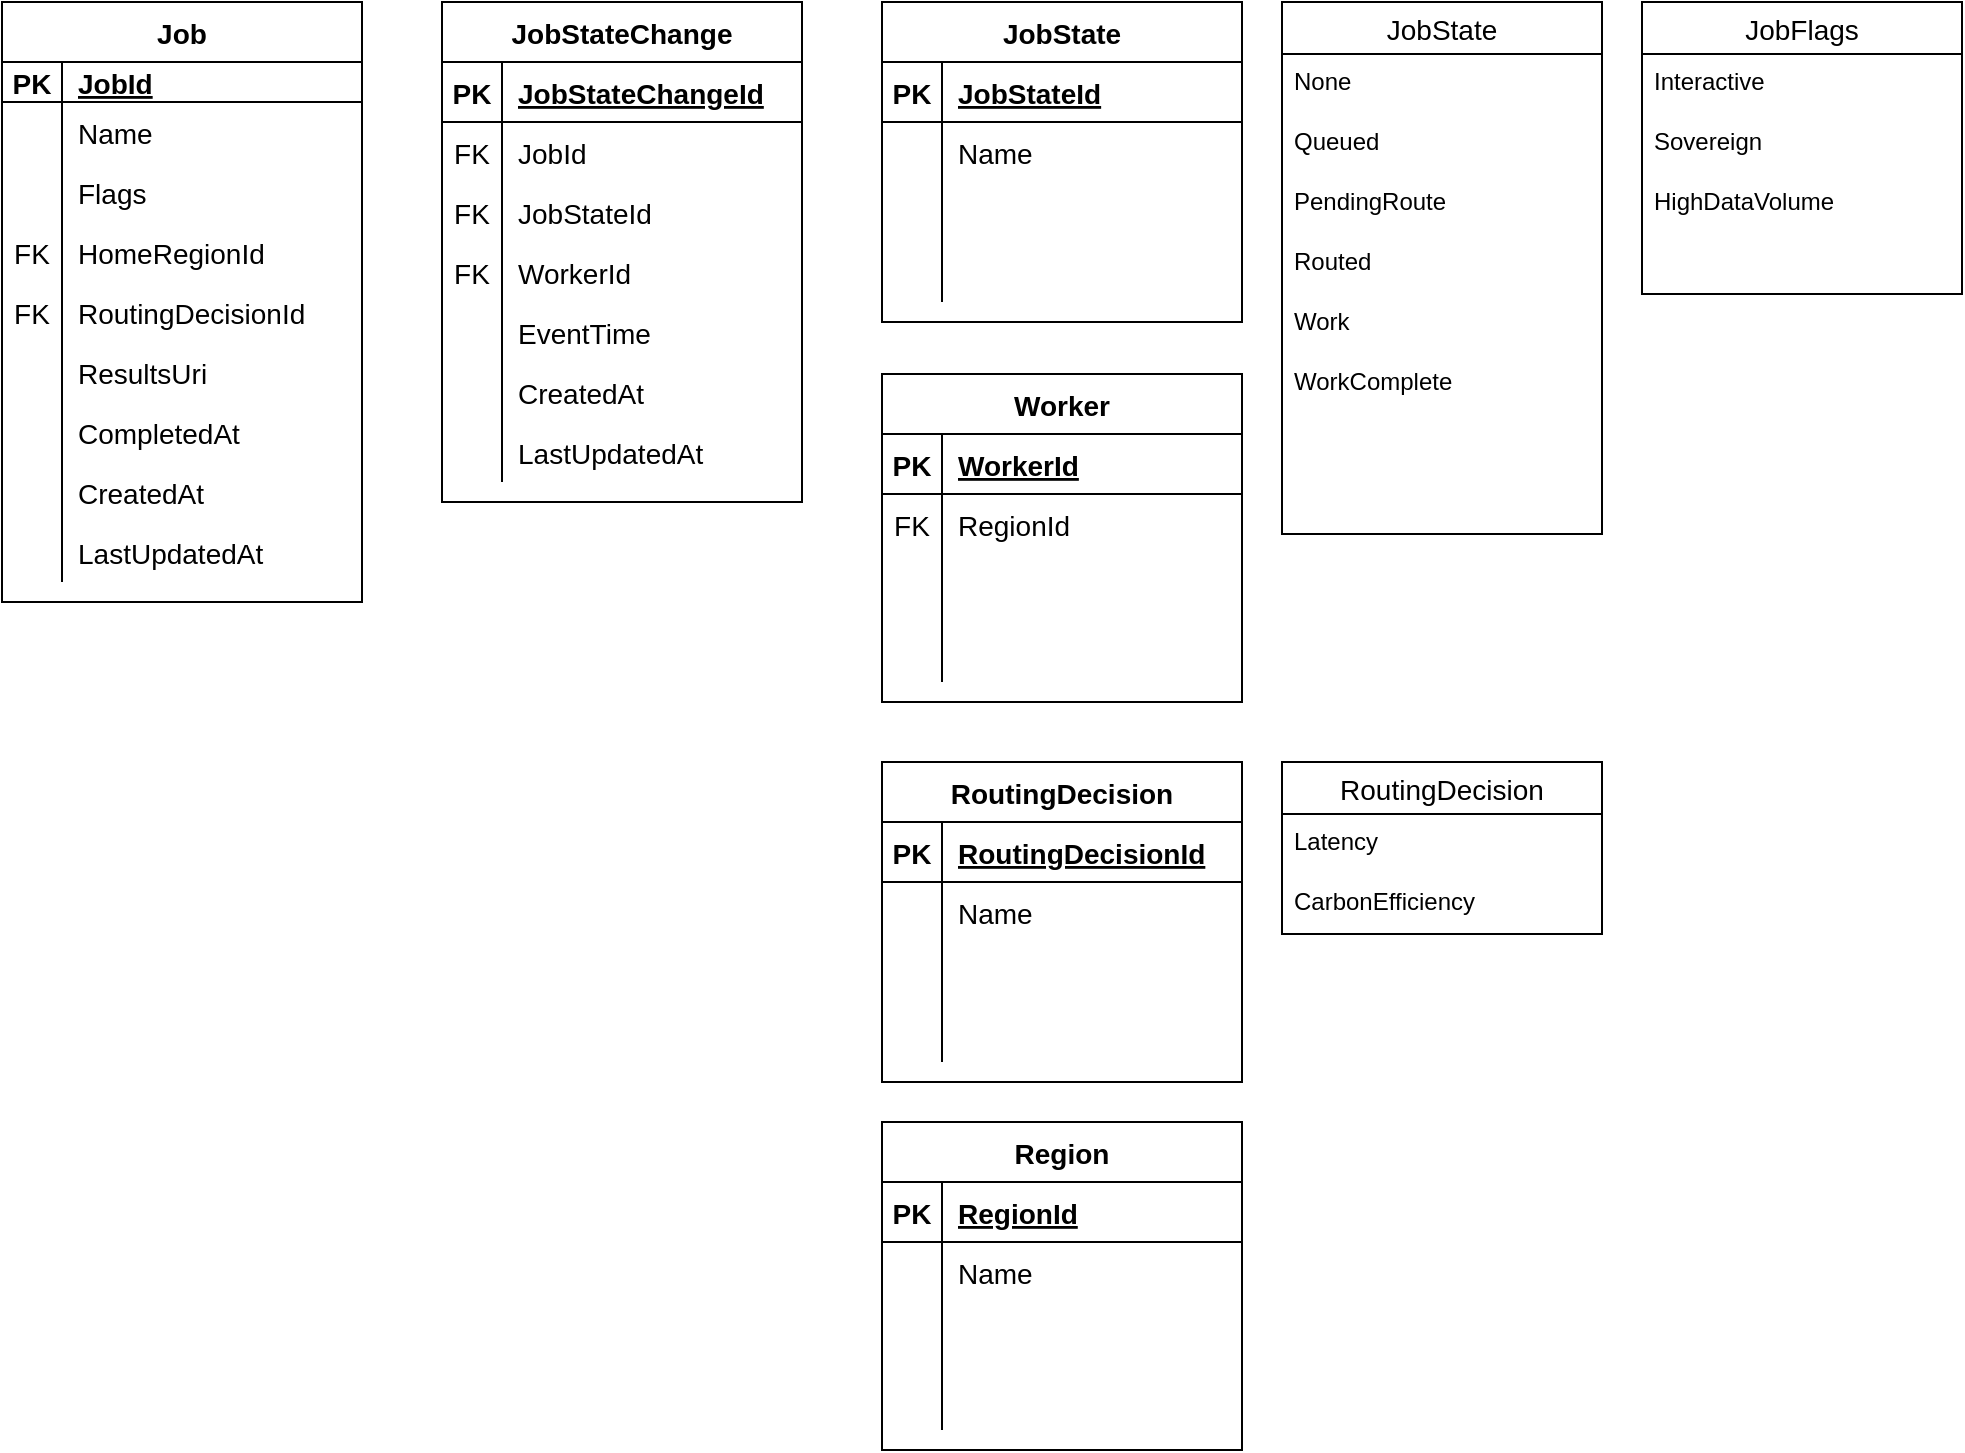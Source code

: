 <mxfile version="20.4.1" type="device" pages="2"><diagram id="Z3waaQH-OlM-7feawMfn" name="Database Schema"><mxGraphModel dx="1251" dy="735" grid="1" gridSize="10" guides="1" tooltips="1" connect="1" arrows="1" fold="1" page="1" pageScale="1" pageWidth="827" pageHeight="1169" math="0" shadow="0"><root><mxCell id="0"/><mxCell id="1" parent="0"/><mxCell id="Vv0tQvFMH1Bei9SGpTQW-1" value="Job" style="shape=table;startSize=30;container=1;collapsible=1;childLayout=tableLayout;fixedRows=1;rowLines=0;fontStyle=1;align=center;resizeLast=1;fontSize=14;" vertex="1" parent="1"><mxGeometry x="40" y="40" width="180" height="300" as="geometry"><mxRectangle x="160" y="250" width="70" height="30" as="alternateBounds"/></mxGeometry></mxCell><mxCell id="Vv0tQvFMH1Bei9SGpTQW-2" value="" style="shape=tableRow;horizontal=0;startSize=0;swimlaneHead=0;swimlaneBody=0;fillColor=none;collapsible=0;dropTarget=0;points=[[0,0.5],[1,0.5]];portConstraint=eastwest;top=0;left=0;right=0;bottom=1;fontSize=14;" vertex="1" parent="Vv0tQvFMH1Bei9SGpTQW-1"><mxGeometry y="30" width="180" height="20" as="geometry"/></mxCell><mxCell id="Vv0tQvFMH1Bei9SGpTQW-3" value="PK" style="shape=partialRectangle;connectable=0;fillColor=none;top=0;left=0;bottom=0;right=0;fontStyle=1;overflow=hidden;fontSize=14;" vertex="1" parent="Vv0tQvFMH1Bei9SGpTQW-2"><mxGeometry width="30" height="20" as="geometry"><mxRectangle width="30" height="20" as="alternateBounds"/></mxGeometry></mxCell><mxCell id="Vv0tQvFMH1Bei9SGpTQW-4" value="JobId" style="shape=partialRectangle;connectable=0;fillColor=none;top=0;left=0;bottom=0;right=0;align=left;spacingLeft=6;fontStyle=5;overflow=hidden;fontSize=14;" vertex="1" parent="Vv0tQvFMH1Bei9SGpTQW-2"><mxGeometry x="30" width="150" height="20" as="geometry"><mxRectangle width="150" height="20" as="alternateBounds"/></mxGeometry></mxCell><mxCell id="Vv0tQvFMH1Bei9SGpTQW-5" value="" style="shape=tableRow;horizontal=0;startSize=0;swimlaneHead=0;swimlaneBody=0;fillColor=none;collapsible=0;dropTarget=0;points=[[0,0.5],[1,0.5]];portConstraint=eastwest;top=0;left=0;right=0;bottom=0;fontSize=14;" vertex="1" parent="Vv0tQvFMH1Bei9SGpTQW-1"><mxGeometry y="50" width="180" height="30" as="geometry"/></mxCell><mxCell id="Vv0tQvFMH1Bei9SGpTQW-6" value="" style="shape=partialRectangle;connectable=0;fillColor=none;top=0;left=0;bottom=0;right=0;editable=1;overflow=hidden;fontSize=14;" vertex="1" parent="Vv0tQvFMH1Bei9SGpTQW-5"><mxGeometry width="30" height="30" as="geometry"><mxRectangle width="30" height="30" as="alternateBounds"/></mxGeometry></mxCell><mxCell id="Vv0tQvFMH1Bei9SGpTQW-7" value="Name" style="shape=partialRectangle;connectable=0;fillColor=none;top=0;left=0;bottom=0;right=0;align=left;spacingLeft=6;overflow=hidden;fontSize=14;" vertex="1" parent="Vv0tQvFMH1Bei9SGpTQW-5"><mxGeometry x="30" width="150" height="30" as="geometry"><mxRectangle width="150" height="30" as="alternateBounds"/></mxGeometry></mxCell><mxCell id="IzK67XYetkHUssmmP3uo-32" style="shape=tableRow;horizontal=0;startSize=0;swimlaneHead=0;swimlaneBody=0;fillColor=none;collapsible=0;dropTarget=0;points=[[0,0.5],[1,0.5]];portConstraint=eastwest;top=0;left=0;right=0;bottom=0;fontSize=14;" vertex="1" parent="Vv0tQvFMH1Bei9SGpTQW-1"><mxGeometry y="80" width="180" height="30" as="geometry"/></mxCell><mxCell id="IzK67XYetkHUssmmP3uo-33" style="shape=partialRectangle;connectable=0;fillColor=none;top=0;left=0;bottom=0;right=0;editable=1;overflow=hidden;fontSize=14;" vertex="1" parent="IzK67XYetkHUssmmP3uo-32"><mxGeometry width="30" height="30" as="geometry"><mxRectangle width="30" height="30" as="alternateBounds"/></mxGeometry></mxCell><mxCell id="IzK67XYetkHUssmmP3uo-34" value="Flags" style="shape=partialRectangle;connectable=0;fillColor=none;top=0;left=0;bottom=0;right=0;align=left;spacingLeft=6;overflow=hidden;fontSize=14;" vertex="1" parent="IzK67XYetkHUssmmP3uo-32"><mxGeometry x="30" width="150" height="30" as="geometry"><mxRectangle width="150" height="30" as="alternateBounds"/></mxGeometry></mxCell><mxCell id="U5F17CzCRHJHhJfYHaYw-22" style="shape=tableRow;horizontal=0;startSize=0;swimlaneHead=0;swimlaneBody=0;fillColor=none;collapsible=0;dropTarget=0;points=[[0,0.5],[1,0.5]];portConstraint=eastwest;top=0;left=0;right=0;bottom=0;fontSize=14;" vertex="1" parent="Vv0tQvFMH1Bei9SGpTQW-1"><mxGeometry y="110" width="180" height="30" as="geometry"/></mxCell><mxCell id="U5F17CzCRHJHhJfYHaYw-23" value="FK" style="shape=partialRectangle;connectable=0;fillColor=none;top=0;left=0;bottom=0;right=0;editable=1;overflow=hidden;fontSize=14;" vertex="1" parent="U5F17CzCRHJHhJfYHaYw-22"><mxGeometry width="30" height="30" as="geometry"><mxRectangle width="30" height="30" as="alternateBounds"/></mxGeometry></mxCell><mxCell id="U5F17CzCRHJHhJfYHaYw-24" value="HomeRegionId" style="shape=partialRectangle;connectable=0;fillColor=none;top=0;left=0;bottom=0;right=0;align=left;spacingLeft=6;overflow=hidden;fontSize=14;" vertex="1" parent="U5F17CzCRHJHhJfYHaYw-22"><mxGeometry x="30" width="150" height="30" as="geometry"><mxRectangle width="150" height="30" as="alternateBounds"/></mxGeometry></mxCell><mxCell id="IzK67XYetkHUssmmP3uo-23" style="shape=tableRow;horizontal=0;startSize=0;swimlaneHead=0;swimlaneBody=0;fillColor=none;collapsible=0;dropTarget=0;points=[[0,0.5],[1,0.5]];portConstraint=eastwest;top=0;left=0;right=0;bottom=0;fontSize=14;" vertex="1" parent="Vv0tQvFMH1Bei9SGpTQW-1"><mxGeometry y="140" width="180" height="30" as="geometry"/></mxCell><mxCell id="IzK67XYetkHUssmmP3uo-24" value="FK" style="shape=partialRectangle;connectable=0;fillColor=none;top=0;left=0;bottom=0;right=0;editable=1;overflow=hidden;fontSize=14;" vertex="1" parent="IzK67XYetkHUssmmP3uo-23"><mxGeometry width="30" height="30" as="geometry"><mxRectangle width="30" height="30" as="alternateBounds"/></mxGeometry></mxCell><mxCell id="IzK67XYetkHUssmmP3uo-25" value="RoutingDecisionId" style="shape=partialRectangle;connectable=0;fillColor=none;top=0;left=0;bottom=0;right=0;align=left;spacingLeft=6;overflow=hidden;fontSize=14;" vertex="1" parent="IzK67XYetkHUssmmP3uo-23"><mxGeometry x="30" width="150" height="30" as="geometry"><mxRectangle width="150" height="30" as="alternateBounds"/></mxGeometry></mxCell><mxCell id="Vv0tQvFMH1Bei9SGpTQW-8" value="" style="shape=tableRow;horizontal=0;startSize=0;swimlaneHead=0;swimlaneBody=0;fillColor=none;collapsible=0;dropTarget=0;points=[[0,0.5],[1,0.5]];portConstraint=eastwest;top=0;left=0;right=0;bottom=0;fontSize=14;" vertex="1" parent="Vv0tQvFMH1Bei9SGpTQW-1"><mxGeometry y="170" width="180" height="30" as="geometry"/></mxCell><mxCell id="Vv0tQvFMH1Bei9SGpTQW-9" value="" style="shape=partialRectangle;connectable=0;fillColor=none;top=0;left=0;bottom=0;right=0;editable=1;overflow=hidden;fontSize=14;" vertex="1" parent="Vv0tQvFMH1Bei9SGpTQW-8"><mxGeometry width="30" height="30" as="geometry"><mxRectangle width="30" height="30" as="alternateBounds"/></mxGeometry></mxCell><mxCell id="Vv0tQvFMH1Bei9SGpTQW-10" value="ResultsUri" style="shape=partialRectangle;connectable=0;fillColor=none;top=0;left=0;bottom=0;right=0;align=left;spacingLeft=6;overflow=hidden;fontSize=14;" vertex="1" parent="Vv0tQvFMH1Bei9SGpTQW-8"><mxGeometry x="30" width="150" height="30" as="geometry"><mxRectangle width="150" height="30" as="alternateBounds"/></mxGeometry></mxCell><mxCell id="Vv0tQvFMH1Bei9SGpTQW-11" value="" style="shape=tableRow;horizontal=0;startSize=0;swimlaneHead=0;swimlaneBody=0;fillColor=none;collapsible=0;dropTarget=0;points=[[0,0.5],[1,0.5]];portConstraint=eastwest;top=0;left=0;right=0;bottom=0;fontSize=14;" vertex="1" parent="Vv0tQvFMH1Bei9SGpTQW-1"><mxGeometry y="200" width="180" height="30" as="geometry"/></mxCell><mxCell id="Vv0tQvFMH1Bei9SGpTQW-12" value="" style="shape=partialRectangle;connectable=0;fillColor=none;top=0;left=0;bottom=0;right=0;editable=1;overflow=hidden;fontSize=14;" vertex="1" parent="Vv0tQvFMH1Bei9SGpTQW-11"><mxGeometry width="30" height="30" as="geometry"><mxRectangle width="30" height="30" as="alternateBounds"/></mxGeometry></mxCell><mxCell id="Vv0tQvFMH1Bei9SGpTQW-13" value="CompletedAt" style="shape=partialRectangle;connectable=0;fillColor=none;top=0;left=0;bottom=0;right=0;align=left;spacingLeft=6;overflow=hidden;fontSize=14;" vertex="1" parent="Vv0tQvFMH1Bei9SGpTQW-11"><mxGeometry x="30" width="150" height="30" as="geometry"><mxRectangle width="150" height="30" as="alternateBounds"/></mxGeometry></mxCell><mxCell id="IzK67XYetkHUssmmP3uo-17" style="shape=tableRow;horizontal=0;startSize=0;swimlaneHead=0;swimlaneBody=0;fillColor=none;collapsible=0;dropTarget=0;points=[[0,0.5],[1,0.5]];portConstraint=eastwest;top=0;left=0;right=0;bottom=0;fontSize=14;" vertex="1" parent="Vv0tQvFMH1Bei9SGpTQW-1"><mxGeometry y="230" width="180" height="30" as="geometry"/></mxCell><mxCell id="IzK67XYetkHUssmmP3uo-18" style="shape=partialRectangle;connectable=0;fillColor=none;top=0;left=0;bottom=0;right=0;editable=1;overflow=hidden;fontSize=14;" vertex="1" parent="IzK67XYetkHUssmmP3uo-17"><mxGeometry width="30" height="30" as="geometry"><mxRectangle width="30" height="30" as="alternateBounds"/></mxGeometry></mxCell><mxCell id="IzK67XYetkHUssmmP3uo-19" value="CreatedAt" style="shape=partialRectangle;connectable=0;fillColor=none;top=0;left=0;bottom=0;right=0;align=left;spacingLeft=6;overflow=hidden;fontSize=14;" vertex="1" parent="IzK67XYetkHUssmmP3uo-17"><mxGeometry x="30" width="150" height="30" as="geometry"><mxRectangle width="150" height="30" as="alternateBounds"/></mxGeometry></mxCell><mxCell id="IzK67XYetkHUssmmP3uo-48" style="shape=tableRow;horizontal=0;startSize=0;swimlaneHead=0;swimlaneBody=0;fillColor=none;collapsible=0;dropTarget=0;points=[[0,0.5],[1,0.5]];portConstraint=eastwest;top=0;left=0;right=0;bottom=0;fontSize=14;" vertex="1" parent="Vv0tQvFMH1Bei9SGpTQW-1"><mxGeometry y="260" width="180" height="30" as="geometry"/></mxCell><mxCell id="IzK67XYetkHUssmmP3uo-49" style="shape=partialRectangle;connectable=0;fillColor=none;top=0;left=0;bottom=0;right=0;editable=1;overflow=hidden;fontSize=14;" vertex="1" parent="IzK67XYetkHUssmmP3uo-48"><mxGeometry width="30" height="30" as="geometry"><mxRectangle width="30" height="30" as="alternateBounds"/></mxGeometry></mxCell><mxCell id="IzK67XYetkHUssmmP3uo-50" value="LastUpdatedAt" style="shape=partialRectangle;connectable=0;fillColor=none;top=0;left=0;bottom=0;right=0;align=left;spacingLeft=6;overflow=hidden;fontSize=14;" vertex="1" parent="IzK67XYetkHUssmmP3uo-48"><mxGeometry x="30" width="150" height="30" as="geometry"><mxRectangle width="150" height="30" as="alternateBounds"/></mxGeometry></mxCell><mxCell id="Vv0tQvFMH1Bei9SGpTQW-14" value="JobState" style="shape=table;startSize=30;container=1;collapsible=1;childLayout=tableLayout;fixedRows=1;rowLines=0;fontStyle=1;align=center;resizeLast=1;fontSize=14;" vertex="1" parent="1"><mxGeometry x="480" y="40" width="180" height="160" as="geometry"/></mxCell><mxCell id="Vv0tQvFMH1Bei9SGpTQW-15" value="" style="shape=tableRow;horizontal=0;startSize=0;swimlaneHead=0;swimlaneBody=0;fillColor=none;collapsible=0;dropTarget=0;points=[[0,0.5],[1,0.5]];portConstraint=eastwest;top=0;left=0;right=0;bottom=1;fontSize=14;" vertex="1" parent="Vv0tQvFMH1Bei9SGpTQW-14"><mxGeometry y="30" width="180" height="30" as="geometry"/></mxCell><mxCell id="Vv0tQvFMH1Bei9SGpTQW-16" value="PK" style="shape=partialRectangle;connectable=0;fillColor=none;top=0;left=0;bottom=0;right=0;fontStyle=1;overflow=hidden;fontSize=14;" vertex="1" parent="Vv0tQvFMH1Bei9SGpTQW-15"><mxGeometry width="30" height="30" as="geometry"><mxRectangle width="30" height="30" as="alternateBounds"/></mxGeometry></mxCell><mxCell id="Vv0tQvFMH1Bei9SGpTQW-17" value="JobStateId" style="shape=partialRectangle;connectable=0;fillColor=none;top=0;left=0;bottom=0;right=0;align=left;spacingLeft=6;fontStyle=5;overflow=hidden;fontSize=14;" vertex="1" parent="Vv0tQvFMH1Bei9SGpTQW-15"><mxGeometry x="30" width="150" height="30" as="geometry"><mxRectangle width="150" height="30" as="alternateBounds"/></mxGeometry></mxCell><mxCell id="Vv0tQvFMH1Bei9SGpTQW-18" value="" style="shape=tableRow;horizontal=0;startSize=0;swimlaneHead=0;swimlaneBody=0;fillColor=none;collapsible=0;dropTarget=0;points=[[0,0.5],[1,0.5]];portConstraint=eastwest;top=0;left=0;right=0;bottom=0;fontSize=14;" vertex="1" parent="Vv0tQvFMH1Bei9SGpTQW-14"><mxGeometry y="60" width="180" height="30" as="geometry"/></mxCell><mxCell id="Vv0tQvFMH1Bei9SGpTQW-19" value="" style="shape=partialRectangle;connectable=0;fillColor=none;top=0;left=0;bottom=0;right=0;editable=1;overflow=hidden;fontSize=14;" vertex="1" parent="Vv0tQvFMH1Bei9SGpTQW-18"><mxGeometry width="30" height="30" as="geometry"><mxRectangle width="30" height="30" as="alternateBounds"/></mxGeometry></mxCell><mxCell id="Vv0tQvFMH1Bei9SGpTQW-20" value="Name" style="shape=partialRectangle;connectable=0;fillColor=none;top=0;left=0;bottom=0;right=0;align=left;spacingLeft=6;overflow=hidden;fontSize=14;" vertex="1" parent="Vv0tQvFMH1Bei9SGpTQW-18"><mxGeometry x="30" width="150" height="30" as="geometry"><mxRectangle width="150" height="30" as="alternateBounds"/></mxGeometry></mxCell><mxCell id="Vv0tQvFMH1Bei9SGpTQW-21" value="" style="shape=tableRow;horizontal=0;startSize=0;swimlaneHead=0;swimlaneBody=0;fillColor=none;collapsible=0;dropTarget=0;points=[[0,0.5],[1,0.5]];portConstraint=eastwest;top=0;left=0;right=0;bottom=0;fontSize=14;" vertex="1" parent="Vv0tQvFMH1Bei9SGpTQW-14"><mxGeometry y="90" width="180" height="30" as="geometry"/></mxCell><mxCell id="Vv0tQvFMH1Bei9SGpTQW-22" value="" style="shape=partialRectangle;connectable=0;fillColor=none;top=0;left=0;bottom=0;right=0;editable=1;overflow=hidden;fontSize=14;" vertex="1" parent="Vv0tQvFMH1Bei9SGpTQW-21"><mxGeometry width="30" height="30" as="geometry"><mxRectangle width="30" height="30" as="alternateBounds"/></mxGeometry></mxCell><mxCell id="Vv0tQvFMH1Bei9SGpTQW-23" value="" style="shape=partialRectangle;connectable=0;fillColor=none;top=0;left=0;bottom=0;right=0;align=left;spacingLeft=6;overflow=hidden;fontSize=14;" vertex="1" parent="Vv0tQvFMH1Bei9SGpTQW-21"><mxGeometry x="30" width="150" height="30" as="geometry"><mxRectangle width="150" height="30" as="alternateBounds"/></mxGeometry></mxCell><mxCell id="Vv0tQvFMH1Bei9SGpTQW-24" value="" style="shape=tableRow;horizontal=0;startSize=0;swimlaneHead=0;swimlaneBody=0;fillColor=none;collapsible=0;dropTarget=0;points=[[0,0.5],[1,0.5]];portConstraint=eastwest;top=0;left=0;right=0;bottom=0;fontSize=14;" vertex="1" parent="Vv0tQvFMH1Bei9SGpTQW-14"><mxGeometry y="120" width="180" height="30" as="geometry"/></mxCell><mxCell id="Vv0tQvFMH1Bei9SGpTQW-25" value="" style="shape=partialRectangle;connectable=0;fillColor=none;top=0;left=0;bottom=0;right=0;editable=1;overflow=hidden;fontSize=14;" vertex="1" parent="Vv0tQvFMH1Bei9SGpTQW-24"><mxGeometry width="30" height="30" as="geometry"><mxRectangle width="30" height="30" as="alternateBounds"/></mxGeometry></mxCell><mxCell id="Vv0tQvFMH1Bei9SGpTQW-26" value="" style="shape=partialRectangle;connectable=0;fillColor=none;top=0;left=0;bottom=0;right=0;align=left;spacingLeft=6;overflow=hidden;fontSize=14;" vertex="1" parent="Vv0tQvFMH1Bei9SGpTQW-24"><mxGeometry x="30" width="150" height="30" as="geometry"><mxRectangle width="150" height="30" as="alternateBounds"/></mxGeometry></mxCell><mxCell id="Vv0tQvFMH1Bei9SGpTQW-32" value="JobStateChange" style="shape=table;startSize=30;container=1;collapsible=1;childLayout=tableLayout;fixedRows=1;rowLines=0;fontStyle=1;align=center;resizeLast=1;fontSize=14;" vertex="1" parent="1"><mxGeometry x="260" y="40" width="180" height="250" as="geometry"/></mxCell><mxCell id="Vv0tQvFMH1Bei9SGpTQW-33" value="" style="shape=tableRow;horizontal=0;startSize=0;swimlaneHead=0;swimlaneBody=0;fillColor=none;collapsible=0;dropTarget=0;points=[[0,0.5],[1,0.5]];portConstraint=eastwest;top=0;left=0;right=0;bottom=1;fontSize=14;" vertex="1" parent="Vv0tQvFMH1Bei9SGpTQW-32"><mxGeometry y="30" width="180" height="30" as="geometry"/></mxCell><mxCell id="Vv0tQvFMH1Bei9SGpTQW-34" value="PK" style="shape=partialRectangle;connectable=0;fillColor=none;top=0;left=0;bottom=0;right=0;fontStyle=1;overflow=hidden;fontSize=14;" vertex="1" parent="Vv0tQvFMH1Bei9SGpTQW-33"><mxGeometry width="30" height="30" as="geometry"><mxRectangle width="30" height="30" as="alternateBounds"/></mxGeometry></mxCell><mxCell id="Vv0tQvFMH1Bei9SGpTQW-35" value="JobStateChangeId" style="shape=partialRectangle;connectable=0;fillColor=none;top=0;left=0;bottom=0;right=0;align=left;spacingLeft=6;fontStyle=5;overflow=hidden;fontSize=14;" vertex="1" parent="Vv0tQvFMH1Bei9SGpTQW-33"><mxGeometry x="30" width="150" height="30" as="geometry"><mxRectangle width="150" height="30" as="alternateBounds"/></mxGeometry></mxCell><mxCell id="Vv0tQvFMH1Bei9SGpTQW-36" value="" style="shape=tableRow;horizontal=0;startSize=0;swimlaneHead=0;swimlaneBody=0;fillColor=none;collapsible=0;dropTarget=0;points=[[0,0.5],[1,0.5]];portConstraint=eastwest;top=0;left=0;right=0;bottom=0;fontSize=14;" vertex="1" parent="Vv0tQvFMH1Bei9SGpTQW-32"><mxGeometry y="60" width="180" height="30" as="geometry"/></mxCell><mxCell id="Vv0tQvFMH1Bei9SGpTQW-37" value="FK" style="shape=partialRectangle;connectable=0;fillColor=none;top=0;left=0;bottom=0;right=0;editable=1;overflow=hidden;fontSize=14;" vertex="1" parent="Vv0tQvFMH1Bei9SGpTQW-36"><mxGeometry width="30" height="30" as="geometry"><mxRectangle width="30" height="30" as="alternateBounds"/></mxGeometry></mxCell><mxCell id="Vv0tQvFMH1Bei9SGpTQW-38" value="JobId" style="shape=partialRectangle;connectable=0;fillColor=none;top=0;left=0;bottom=0;right=0;align=left;spacingLeft=6;overflow=hidden;fontSize=14;" vertex="1" parent="Vv0tQvFMH1Bei9SGpTQW-36"><mxGeometry x="30" width="150" height="30" as="geometry"><mxRectangle width="150" height="30" as="alternateBounds"/></mxGeometry></mxCell><mxCell id="Vv0tQvFMH1Bei9SGpTQW-39" value="" style="shape=tableRow;horizontal=0;startSize=0;swimlaneHead=0;swimlaneBody=0;fillColor=none;collapsible=0;dropTarget=0;points=[[0,0.5],[1,0.5]];portConstraint=eastwest;top=0;left=0;right=0;bottom=0;fontSize=14;" vertex="1" parent="Vv0tQvFMH1Bei9SGpTQW-32"><mxGeometry y="90" width="180" height="30" as="geometry"/></mxCell><mxCell id="Vv0tQvFMH1Bei9SGpTQW-40" value="FK" style="shape=partialRectangle;connectable=0;fillColor=none;top=0;left=0;bottom=0;right=0;editable=1;overflow=hidden;fontSize=14;" vertex="1" parent="Vv0tQvFMH1Bei9SGpTQW-39"><mxGeometry width="30" height="30" as="geometry"><mxRectangle width="30" height="30" as="alternateBounds"/></mxGeometry></mxCell><mxCell id="Vv0tQvFMH1Bei9SGpTQW-41" value="JobStateId" style="shape=partialRectangle;connectable=0;fillColor=none;top=0;left=0;bottom=0;right=0;align=left;spacingLeft=6;overflow=hidden;fontSize=14;" vertex="1" parent="Vv0tQvFMH1Bei9SGpTQW-39"><mxGeometry x="30" width="150" height="30" as="geometry"><mxRectangle width="150" height="30" as="alternateBounds"/></mxGeometry></mxCell><mxCell id="IzK67XYetkHUssmmP3uo-1" style="shape=tableRow;horizontal=0;startSize=0;swimlaneHead=0;swimlaneBody=0;fillColor=none;collapsible=0;dropTarget=0;points=[[0,0.5],[1,0.5]];portConstraint=eastwest;top=0;left=0;right=0;bottom=0;fontSize=14;" vertex="1" parent="Vv0tQvFMH1Bei9SGpTQW-32"><mxGeometry y="120" width="180" height="30" as="geometry"/></mxCell><mxCell id="IzK67XYetkHUssmmP3uo-2" value="FK" style="shape=partialRectangle;connectable=0;fillColor=none;top=0;left=0;bottom=0;right=0;editable=1;overflow=hidden;fontSize=14;" vertex="1" parent="IzK67XYetkHUssmmP3uo-1"><mxGeometry width="30" height="30" as="geometry"><mxRectangle width="30" height="30" as="alternateBounds"/></mxGeometry></mxCell><mxCell id="IzK67XYetkHUssmmP3uo-3" value="WorkerId" style="shape=partialRectangle;connectable=0;fillColor=none;top=0;left=0;bottom=0;right=0;align=left;spacingLeft=6;overflow=hidden;fontSize=14;" vertex="1" parent="IzK67XYetkHUssmmP3uo-1"><mxGeometry x="30" width="150" height="30" as="geometry"><mxRectangle width="150" height="30" as="alternateBounds"/></mxGeometry></mxCell><mxCell id="Vv0tQvFMH1Bei9SGpTQW-42" value="" style="shape=tableRow;horizontal=0;startSize=0;swimlaneHead=0;swimlaneBody=0;fillColor=none;collapsible=0;dropTarget=0;points=[[0,0.5],[1,0.5]];portConstraint=eastwest;top=0;left=0;right=0;bottom=0;fontSize=14;" vertex="1" parent="Vv0tQvFMH1Bei9SGpTQW-32"><mxGeometry y="150" width="180" height="30" as="geometry"/></mxCell><mxCell id="Vv0tQvFMH1Bei9SGpTQW-43" value="" style="shape=partialRectangle;connectable=0;fillColor=none;top=0;left=0;bottom=0;right=0;editable=1;overflow=hidden;fontSize=14;" vertex="1" parent="Vv0tQvFMH1Bei9SGpTQW-42"><mxGeometry width="30" height="30" as="geometry"><mxRectangle width="30" height="30" as="alternateBounds"/></mxGeometry></mxCell><mxCell id="Vv0tQvFMH1Bei9SGpTQW-44" value="EventTime" style="shape=partialRectangle;connectable=0;fillColor=none;top=0;left=0;bottom=0;right=0;align=left;spacingLeft=6;overflow=hidden;fontSize=14;" vertex="1" parent="Vv0tQvFMH1Bei9SGpTQW-42"><mxGeometry x="30" width="150" height="30" as="geometry"><mxRectangle width="150" height="30" as="alternateBounds"/></mxGeometry></mxCell><mxCell id="IzK67XYetkHUssmmP3uo-54" style="shape=tableRow;horizontal=0;startSize=0;swimlaneHead=0;swimlaneBody=0;fillColor=none;collapsible=0;dropTarget=0;points=[[0,0.5],[1,0.5]];portConstraint=eastwest;top=0;left=0;right=0;bottom=0;fontSize=14;" vertex="1" parent="Vv0tQvFMH1Bei9SGpTQW-32"><mxGeometry y="180" width="180" height="30" as="geometry"/></mxCell><mxCell id="IzK67XYetkHUssmmP3uo-55" style="shape=partialRectangle;connectable=0;fillColor=none;top=0;left=0;bottom=0;right=0;editable=1;overflow=hidden;fontSize=14;" vertex="1" parent="IzK67XYetkHUssmmP3uo-54"><mxGeometry width="30" height="30" as="geometry"><mxRectangle width="30" height="30" as="alternateBounds"/></mxGeometry></mxCell><mxCell id="IzK67XYetkHUssmmP3uo-56" value="CreatedAt" style="shape=partialRectangle;connectable=0;fillColor=none;top=0;left=0;bottom=0;right=0;align=left;spacingLeft=6;overflow=hidden;fontSize=14;" vertex="1" parent="IzK67XYetkHUssmmP3uo-54"><mxGeometry x="30" width="150" height="30" as="geometry"><mxRectangle width="150" height="30" as="alternateBounds"/></mxGeometry></mxCell><mxCell id="IzK67XYetkHUssmmP3uo-51" style="shape=tableRow;horizontal=0;startSize=0;swimlaneHead=0;swimlaneBody=0;fillColor=none;collapsible=0;dropTarget=0;points=[[0,0.5],[1,0.5]];portConstraint=eastwest;top=0;left=0;right=0;bottom=0;fontSize=14;" vertex="1" parent="Vv0tQvFMH1Bei9SGpTQW-32"><mxGeometry y="210" width="180" height="30" as="geometry"/></mxCell><mxCell id="IzK67XYetkHUssmmP3uo-52" style="shape=partialRectangle;connectable=0;fillColor=none;top=0;left=0;bottom=0;right=0;editable=1;overflow=hidden;fontSize=14;" vertex="1" parent="IzK67XYetkHUssmmP3uo-51"><mxGeometry width="30" height="30" as="geometry"><mxRectangle width="30" height="30" as="alternateBounds"/></mxGeometry></mxCell><mxCell id="IzK67XYetkHUssmmP3uo-53" value="LastUpdatedAt" style="shape=partialRectangle;connectable=0;fillColor=none;top=0;left=0;bottom=0;right=0;align=left;spacingLeft=6;overflow=hidden;fontSize=14;" vertex="1" parent="IzK67XYetkHUssmmP3uo-51"><mxGeometry x="30" width="150" height="30" as="geometry"><mxRectangle width="150" height="30" as="alternateBounds"/></mxGeometry></mxCell><mxCell id="IzK67XYetkHUssmmP3uo-4" value="Worker" style="shape=table;startSize=30;container=1;collapsible=1;childLayout=tableLayout;fixedRows=1;rowLines=0;fontStyle=1;align=center;resizeLast=1;fontSize=14;" vertex="1" parent="1"><mxGeometry x="480" y="226" width="180" height="164" as="geometry"/></mxCell><mxCell id="IzK67XYetkHUssmmP3uo-5" value="" style="shape=tableRow;horizontal=0;startSize=0;swimlaneHead=0;swimlaneBody=0;fillColor=none;collapsible=0;dropTarget=0;points=[[0,0.5],[1,0.5]];portConstraint=eastwest;top=0;left=0;right=0;bottom=1;fontSize=14;" vertex="1" parent="IzK67XYetkHUssmmP3uo-4"><mxGeometry y="30" width="180" height="30" as="geometry"/></mxCell><mxCell id="IzK67XYetkHUssmmP3uo-6" value="PK" style="shape=partialRectangle;connectable=0;fillColor=none;top=0;left=0;bottom=0;right=0;fontStyle=1;overflow=hidden;fontSize=14;" vertex="1" parent="IzK67XYetkHUssmmP3uo-5"><mxGeometry width="30" height="30" as="geometry"><mxRectangle width="30" height="30" as="alternateBounds"/></mxGeometry></mxCell><mxCell id="IzK67XYetkHUssmmP3uo-7" value="WorkerId" style="shape=partialRectangle;connectable=0;fillColor=none;top=0;left=0;bottom=0;right=0;align=left;spacingLeft=6;fontStyle=5;overflow=hidden;fontSize=14;" vertex="1" parent="IzK67XYetkHUssmmP3uo-5"><mxGeometry x="30" width="150" height="30" as="geometry"><mxRectangle width="150" height="30" as="alternateBounds"/></mxGeometry></mxCell><mxCell id="IzK67XYetkHUssmmP3uo-8" value="" style="shape=tableRow;horizontal=0;startSize=0;swimlaneHead=0;swimlaneBody=0;fillColor=none;collapsible=0;dropTarget=0;points=[[0,0.5],[1,0.5]];portConstraint=eastwest;top=0;left=0;right=0;bottom=0;fontSize=14;" vertex="1" parent="IzK67XYetkHUssmmP3uo-4"><mxGeometry y="60" width="180" height="30" as="geometry"/></mxCell><mxCell id="IzK67XYetkHUssmmP3uo-9" value="FK" style="shape=partialRectangle;connectable=0;fillColor=none;top=0;left=0;bottom=0;right=0;editable=1;overflow=hidden;fontSize=14;" vertex="1" parent="IzK67XYetkHUssmmP3uo-8"><mxGeometry width="30" height="30" as="geometry"><mxRectangle width="30" height="30" as="alternateBounds"/></mxGeometry></mxCell><mxCell id="IzK67XYetkHUssmmP3uo-10" value="RegionId" style="shape=partialRectangle;connectable=0;fillColor=none;top=0;left=0;bottom=0;right=0;align=left;spacingLeft=6;overflow=hidden;fontSize=14;" vertex="1" parent="IzK67XYetkHUssmmP3uo-8"><mxGeometry x="30" width="150" height="30" as="geometry"><mxRectangle width="150" height="30" as="alternateBounds"/></mxGeometry></mxCell><mxCell id="IzK67XYetkHUssmmP3uo-11" value="" style="shape=tableRow;horizontal=0;startSize=0;swimlaneHead=0;swimlaneBody=0;fillColor=none;collapsible=0;dropTarget=0;points=[[0,0.5],[1,0.5]];portConstraint=eastwest;top=0;left=0;right=0;bottom=0;fontSize=14;" vertex="1" parent="IzK67XYetkHUssmmP3uo-4"><mxGeometry y="90" width="180" height="34" as="geometry"/></mxCell><mxCell id="IzK67XYetkHUssmmP3uo-12" value="" style="shape=partialRectangle;connectable=0;fillColor=none;top=0;left=0;bottom=0;right=0;editable=1;overflow=hidden;fontSize=14;" vertex="1" parent="IzK67XYetkHUssmmP3uo-11"><mxGeometry width="30" height="34" as="geometry"><mxRectangle width="30" height="34" as="alternateBounds"/></mxGeometry></mxCell><mxCell id="IzK67XYetkHUssmmP3uo-13" value="" style="shape=partialRectangle;connectable=0;fillColor=none;top=0;left=0;bottom=0;right=0;align=left;spacingLeft=6;overflow=hidden;fontSize=14;" vertex="1" parent="IzK67XYetkHUssmmP3uo-11"><mxGeometry x="30" width="150" height="34" as="geometry"><mxRectangle width="150" height="34" as="alternateBounds"/></mxGeometry></mxCell><mxCell id="IzK67XYetkHUssmmP3uo-14" value="" style="shape=tableRow;horizontal=0;startSize=0;swimlaneHead=0;swimlaneBody=0;fillColor=none;collapsible=0;dropTarget=0;points=[[0,0.5],[1,0.5]];portConstraint=eastwest;top=0;left=0;right=0;bottom=0;fontSize=14;" vertex="1" parent="IzK67XYetkHUssmmP3uo-4"><mxGeometry y="124" width="180" height="30" as="geometry"/></mxCell><mxCell id="IzK67XYetkHUssmmP3uo-15" value="" style="shape=partialRectangle;connectable=0;fillColor=none;top=0;left=0;bottom=0;right=0;editable=1;overflow=hidden;fontSize=14;" vertex="1" parent="IzK67XYetkHUssmmP3uo-14"><mxGeometry width="30" height="30" as="geometry"><mxRectangle width="30" height="30" as="alternateBounds"/></mxGeometry></mxCell><mxCell id="IzK67XYetkHUssmmP3uo-16" value="" style="shape=partialRectangle;connectable=0;fillColor=none;top=0;left=0;bottom=0;right=0;align=left;spacingLeft=6;overflow=hidden;fontSize=14;" vertex="1" parent="IzK67XYetkHUssmmP3uo-14"><mxGeometry x="30" width="150" height="30" as="geometry"><mxRectangle width="150" height="30" as="alternateBounds"/></mxGeometry></mxCell><mxCell id="IzK67XYetkHUssmmP3uo-35" value="RoutingDecision" style="shape=table;startSize=30;container=1;collapsible=1;childLayout=tableLayout;fixedRows=1;rowLines=0;fontStyle=1;align=center;resizeLast=1;fontSize=14;" vertex="1" parent="1"><mxGeometry x="480" y="420" width="180" height="160" as="geometry"/></mxCell><mxCell id="IzK67XYetkHUssmmP3uo-36" value="" style="shape=tableRow;horizontal=0;startSize=0;swimlaneHead=0;swimlaneBody=0;fillColor=none;collapsible=0;dropTarget=0;points=[[0,0.5],[1,0.5]];portConstraint=eastwest;top=0;left=0;right=0;bottom=1;fontSize=14;" vertex="1" parent="IzK67XYetkHUssmmP3uo-35"><mxGeometry y="30" width="180" height="30" as="geometry"/></mxCell><mxCell id="IzK67XYetkHUssmmP3uo-37" value="PK" style="shape=partialRectangle;connectable=0;fillColor=none;top=0;left=0;bottom=0;right=0;fontStyle=1;overflow=hidden;fontSize=14;" vertex="1" parent="IzK67XYetkHUssmmP3uo-36"><mxGeometry width="30" height="30" as="geometry"><mxRectangle width="30" height="30" as="alternateBounds"/></mxGeometry></mxCell><mxCell id="IzK67XYetkHUssmmP3uo-38" value="RoutingDecisionId" style="shape=partialRectangle;connectable=0;fillColor=none;top=0;left=0;bottom=0;right=0;align=left;spacingLeft=6;fontStyle=5;overflow=hidden;fontSize=14;" vertex="1" parent="IzK67XYetkHUssmmP3uo-36"><mxGeometry x="30" width="150" height="30" as="geometry"><mxRectangle width="150" height="30" as="alternateBounds"/></mxGeometry></mxCell><mxCell id="IzK67XYetkHUssmmP3uo-39" value="" style="shape=tableRow;horizontal=0;startSize=0;swimlaneHead=0;swimlaneBody=0;fillColor=none;collapsible=0;dropTarget=0;points=[[0,0.5],[1,0.5]];portConstraint=eastwest;top=0;left=0;right=0;bottom=0;fontSize=14;" vertex="1" parent="IzK67XYetkHUssmmP3uo-35"><mxGeometry y="60" width="180" height="30" as="geometry"/></mxCell><mxCell id="IzK67XYetkHUssmmP3uo-40" value="" style="shape=partialRectangle;connectable=0;fillColor=none;top=0;left=0;bottom=0;right=0;editable=1;overflow=hidden;fontSize=14;" vertex="1" parent="IzK67XYetkHUssmmP3uo-39"><mxGeometry width="30" height="30" as="geometry"><mxRectangle width="30" height="30" as="alternateBounds"/></mxGeometry></mxCell><mxCell id="IzK67XYetkHUssmmP3uo-41" value="Name" style="shape=partialRectangle;connectable=0;fillColor=none;top=0;left=0;bottom=0;right=0;align=left;spacingLeft=6;overflow=hidden;fontSize=14;" vertex="1" parent="IzK67XYetkHUssmmP3uo-39"><mxGeometry x="30" width="150" height="30" as="geometry"><mxRectangle width="150" height="30" as="alternateBounds"/></mxGeometry></mxCell><mxCell id="IzK67XYetkHUssmmP3uo-42" value="" style="shape=tableRow;horizontal=0;startSize=0;swimlaneHead=0;swimlaneBody=0;fillColor=none;collapsible=0;dropTarget=0;points=[[0,0.5],[1,0.5]];portConstraint=eastwest;top=0;left=0;right=0;bottom=0;fontSize=14;" vertex="1" parent="IzK67XYetkHUssmmP3uo-35"><mxGeometry y="90" width="180" height="30" as="geometry"/></mxCell><mxCell id="IzK67XYetkHUssmmP3uo-43" value="" style="shape=partialRectangle;connectable=0;fillColor=none;top=0;left=0;bottom=0;right=0;editable=1;overflow=hidden;fontSize=14;" vertex="1" parent="IzK67XYetkHUssmmP3uo-42"><mxGeometry width="30" height="30" as="geometry"><mxRectangle width="30" height="30" as="alternateBounds"/></mxGeometry></mxCell><mxCell id="IzK67XYetkHUssmmP3uo-44" value="" style="shape=partialRectangle;connectable=0;fillColor=none;top=0;left=0;bottom=0;right=0;align=left;spacingLeft=6;overflow=hidden;fontSize=14;" vertex="1" parent="IzK67XYetkHUssmmP3uo-42"><mxGeometry x="30" width="150" height="30" as="geometry"><mxRectangle width="150" height="30" as="alternateBounds"/></mxGeometry></mxCell><mxCell id="IzK67XYetkHUssmmP3uo-45" value="" style="shape=tableRow;horizontal=0;startSize=0;swimlaneHead=0;swimlaneBody=0;fillColor=none;collapsible=0;dropTarget=0;points=[[0,0.5],[1,0.5]];portConstraint=eastwest;top=0;left=0;right=0;bottom=0;fontSize=14;" vertex="1" parent="IzK67XYetkHUssmmP3uo-35"><mxGeometry y="120" width="180" height="30" as="geometry"/></mxCell><mxCell id="IzK67XYetkHUssmmP3uo-46" value="" style="shape=partialRectangle;connectable=0;fillColor=none;top=0;left=0;bottom=0;right=0;editable=1;overflow=hidden;fontSize=14;" vertex="1" parent="IzK67XYetkHUssmmP3uo-45"><mxGeometry width="30" height="30" as="geometry"><mxRectangle width="30" height="30" as="alternateBounds"/></mxGeometry></mxCell><mxCell id="IzK67XYetkHUssmmP3uo-47" value="" style="shape=partialRectangle;connectable=0;fillColor=none;top=0;left=0;bottom=0;right=0;align=left;spacingLeft=6;overflow=hidden;fontSize=14;" vertex="1" parent="IzK67XYetkHUssmmP3uo-45"><mxGeometry x="30" width="150" height="30" as="geometry"><mxRectangle width="150" height="30" as="alternateBounds"/></mxGeometry></mxCell><mxCell id="U5F17CzCRHJHhJfYHaYw-1" value="RoutingDecision" style="swimlane;fontStyle=0;childLayout=stackLayout;horizontal=1;startSize=26;horizontalStack=0;resizeParent=1;resizeParentMax=0;resizeLast=0;collapsible=1;marginBottom=0;align=center;fontSize=14;" vertex="1" parent="1"><mxGeometry x="680" y="420" width="160" height="86" as="geometry"/></mxCell><mxCell id="U5F17CzCRHJHhJfYHaYw-2" value="Latency" style="text;strokeColor=none;fillColor=none;spacingLeft=4;spacingRight=4;overflow=hidden;rotatable=0;points=[[0,0.5],[1,0.5]];portConstraint=eastwest;fontSize=12;" vertex="1" parent="U5F17CzCRHJHhJfYHaYw-1"><mxGeometry y="26" width="160" height="30" as="geometry"/></mxCell><mxCell id="U5F17CzCRHJHhJfYHaYw-3" value="CarbonEfficiency" style="text;strokeColor=none;fillColor=none;spacingLeft=4;spacingRight=4;overflow=hidden;rotatable=0;points=[[0,0.5],[1,0.5]];portConstraint=eastwest;fontSize=12;" vertex="1" parent="U5F17CzCRHJHhJfYHaYw-1"><mxGeometry y="56" width="160" height="30" as="geometry"/></mxCell><mxCell id="U5F17CzCRHJHhJfYHaYw-5" value="JobState" style="swimlane;fontStyle=0;childLayout=stackLayout;horizontal=1;startSize=26;horizontalStack=0;resizeParent=1;resizeParentMax=0;resizeLast=0;collapsible=1;marginBottom=0;align=center;fontSize=14;" vertex="1" parent="1"><mxGeometry x="680" y="40" width="160" height="266" as="geometry"/></mxCell><mxCell id="U5F17CzCRHJHhJfYHaYw-6" value="None" style="text;strokeColor=none;fillColor=none;spacingLeft=4;spacingRight=4;overflow=hidden;rotatable=0;points=[[0,0.5],[1,0.5]];portConstraint=eastwest;fontSize=12;" vertex="1" parent="U5F17CzCRHJHhJfYHaYw-5"><mxGeometry y="26" width="160" height="30" as="geometry"/></mxCell><mxCell id="U5F17CzCRHJHhJfYHaYw-7" value="Queued" style="text;strokeColor=none;fillColor=none;spacingLeft=4;spacingRight=4;overflow=hidden;rotatable=0;points=[[0,0.5],[1,0.5]];portConstraint=eastwest;fontSize=12;" vertex="1" parent="U5F17CzCRHJHhJfYHaYw-5"><mxGeometry y="56" width="160" height="30" as="geometry"/></mxCell><mxCell id="U5F17CzCRHJHhJfYHaYw-14" value="PendingRoute" style="text;strokeColor=none;fillColor=none;spacingLeft=4;spacingRight=4;overflow=hidden;rotatable=0;points=[[0,0.5],[1,0.5]];portConstraint=eastwest;fontSize=12;" vertex="1" parent="U5F17CzCRHJHhJfYHaYw-5"><mxGeometry y="86" width="160" height="30" as="geometry"/></mxCell><mxCell id="U5F17CzCRHJHhJfYHaYw-13" value="Routed" style="text;strokeColor=none;fillColor=none;spacingLeft=4;spacingRight=4;overflow=hidden;rotatable=0;points=[[0,0.5],[1,0.5]];portConstraint=eastwest;fontSize=12;" vertex="1" parent="U5F17CzCRHJHhJfYHaYw-5"><mxGeometry y="116" width="160" height="30" as="geometry"/></mxCell><mxCell id="U5F17CzCRHJHhJfYHaYw-12" value="Work" style="text;strokeColor=none;fillColor=none;spacingLeft=4;spacingRight=4;overflow=hidden;rotatable=0;points=[[0,0.5],[1,0.5]];portConstraint=eastwest;fontSize=12;" vertex="1" parent="U5F17CzCRHJHhJfYHaYw-5"><mxGeometry y="146" width="160" height="30" as="geometry"/></mxCell><mxCell id="U5F17CzCRHJHhJfYHaYw-11" value="WorkComplete" style="text;strokeColor=none;fillColor=none;spacingLeft=4;spacingRight=4;overflow=hidden;rotatable=0;points=[[0,0.5],[1,0.5]];portConstraint=eastwest;fontSize=12;" vertex="1" parent="U5F17CzCRHJHhJfYHaYw-5"><mxGeometry y="176" width="160" height="30" as="geometry"/></mxCell><mxCell id="U5F17CzCRHJHhJfYHaYw-9" style="text;strokeColor=none;fillColor=none;spacingLeft=4;spacingRight=4;overflow=hidden;rotatable=0;points=[[0,0.5],[1,0.5]];portConstraint=eastwest;fontSize=12;" vertex="1" parent="U5F17CzCRHJHhJfYHaYw-5"><mxGeometry y="206" width="160" height="30" as="geometry"/></mxCell><mxCell id="U5F17CzCRHJHhJfYHaYw-8" style="text;strokeColor=none;fillColor=none;spacingLeft=4;spacingRight=4;overflow=hidden;rotatable=0;points=[[0,0.5],[1,0.5]];portConstraint=eastwest;fontSize=12;" vertex="1" parent="U5F17CzCRHJHhJfYHaYw-5"><mxGeometry y="236" width="160" height="30" as="geometry"/></mxCell><mxCell id="U5F17CzCRHJHhJfYHaYw-16" value="JobFlags" style="swimlane;fontStyle=0;childLayout=stackLayout;horizontal=1;startSize=26;horizontalStack=0;resizeParent=1;resizeParentMax=0;resizeLast=0;collapsible=1;marginBottom=0;align=center;fontSize=14;" vertex="1" parent="1"><mxGeometry x="860" y="40" width="160" height="146" as="geometry"/></mxCell><mxCell id="U5F17CzCRHJHhJfYHaYw-17" value="Interactive" style="text;strokeColor=none;fillColor=none;spacingLeft=4;spacingRight=4;overflow=hidden;rotatable=0;points=[[0,0.5],[1,0.5]];portConstraint=eastwest;fontSize=12;" vertex="1" parent="U5F17CzCRHJHhJfYHaYw-16"><mxGeometry y="26" width="160" height="30" as="geometry"/></mxCell><mxCell id="U5F17CzCRHJHhJfYHaYw-19" value="Sovereign" style="text;strokeColor=none;fillColor=none;spacingLeft=4;spacingRight=4;overflow=hidden;rotatable=0;points=[[0,0.5],[1,0.5]];portConstraint=eastwest;fontSize=12;" vertex="1" parent="U5F17CzCRHJHhJfYHaYw-16"><mxGeometry y="56" width="160" height="30" as="geometry"/></mxCell><mxCell id="U5F17CzCRHJHhJfYHaYw-20" value="HighDataVolume" style="text;strokeColor=none;fillColor=none;spacingLeft=4;spacingRight=4;overflow=hidden;rotatable=0;points=[[0,0.5],[1,0.5]];portConstraint=eastwest;fontSize=12;" vertex="1" parent="U5F17CzCRHJHhJfYHaYw-16"><mxGeometry y="86" width="160" height="30" as="geometry"/></mxCell><mxCell id="U5F17CzCRHJHhJfYHaYw-21" style="text;strokeColor=none;fillColor=none;spacingLeft=4;spacingRight=4;overflow=hidden;rotatable=0;points=[[0,0.5],[1,0.5]];portConstraint=eastwest;fontSize=12;" vertex="1" parent="U5F17CzCRHJHhJfYHaYw-16"><mxGeometry y="116" width="160" height="30" as="geometry"/></mxCell><mxCell id="U5F17CzCRHJHhJfYHaYw-25" value="Region" style="shape=table;startSize=30;container=1;collapsible=1;childLayout=tableLayout;fixedRows=1;rowLines=0;fontStyle=1;align=center;resizeLast=1;fontSize=14;" vertex="1" parent="1"><mxGeometry x="480" y="600" width="180" height="164" as="geometry"/></mxCell><mxCell id="U5F17CzCRHJHhJfYHaYw-26" value="" style="shape=tableRow;horizontal=0;startSize=0;swimlaneHead=0;swimlaneBody=0;fillColor=none;collapsible=0;dropTarget=0;points=[[0,0.5],[1,0.5]];portConstraint=eastwest;top=0;left=0;right=0;bottom=1;fontSize=14;" vertex="1" parent="U5F17CzCRHJHhJfYHaYw-25"><mxGeometry y="30" width="180" height="30" as="geometry"/></mxCell><mxCell id="U5F17CzCRHJHhJfYHaYw-27" value="PK" style="shape=partialRectangle;connectable=0;fillColor=none;top=0;left=0;bottom=0;right=0;fontStyle=1;overflow=hidden;fontSize=14;" vertex="1" parent="U5F17CzCRHJHhJfYHaYw-26"><mxGeometry width="30" height="30" as="geometry"><mxRectangle width="30" height="30" as="alternateBounds"/></mxGeometry></mxCell><mxCell id="U5F17CzCRHJHhJfYHaYw-28" value="RegionId" style="shape=partialRectangle;connectable=0;fillColor=none;top=0;left=0;bottom=0;right=0;align=left;spacingLeft=6;fontStyle=5;overflow=hidden;fontSize=14;" vertex="1" parent="U5F17CzCRHJHhJfYHaYw-26"><mxGeometry x="30" width="150" height="30" as="geometry"><mxRectangle width="150" height="30" as="alternateBounds"/></mxGeometry></mxCell><mxCell id="U5F17CzCRHJHhJfYHaYw-29" value="" style="shape=tableRow;horizontal=0;startSize=0;swimlaneHead=0;swimlaneBody=0;fillColor=none;collapsible=0;dropTarget=0;points=[[0,0.5],[1,0.5]];portConstraint=eastwest;top=0;left=0;right=0;bottom=0;fontSize=14;" vertex="1" parent="U5F17CzCRHJHhJfYHaYw-25"><mxGeometry y="60" width="180" height="30" as="geometry"/></mxCell><mxCell id="U5F17CzCRHJHhJfYHaYw-30" value="" style="shape=partialRectangle;connectable=0;fillColor=none;top=0;left=0;bottom=0;right=0;editable=1;overflow=hidden;fontSize=14;" vertex="1" parent="U5F17CzCRHJHhJfYHaYw-29"><mxGeometry width="30" height="30" as="geometry"><mxRectangle width="30" height="30" as="alternateBounds"/></mxGeometry></mxCell><mxCell id="U5F17CzCRHJHhJfYHaYw-31" value="Name" style="shape=partialRectangle;connectable=0;fillColor=none;top=0;left=0;bottom=0;right=0;align=left;spacingLeft=6;overflow=hidden;fontSize=14;" vertex="1" parent="U5F17CzCRHJHhJfYHaYw-29"><mxGeometry x="30" width="150" height="30" as="geometry"><mxRectangle width="150" height="30" as="alternateBounds"/></mxGeometry></mxCell><mxCell id="U5F17CzCRHJHhJfYHaYw-32" value="" style="shape=tableRow;horizontal=0;startSize=0;swimlaneHead=0;swimlaneBody=0;fillColor=none;collapsible=0;dropTarget=0;points=[[0,0.5],[1,0.5]];portConstraint=eastwest;top=0;left=0;right=0;bottom=0;fontSize=14;" vertex="1" parent="U5F17CzCRHJHhJfYHaYw-25"><mxGeometry y="90" width="180" height="34" as="geometry"/></mxCell><mxCell id="U5F17CzCRHJHhJfYHaYw-33" value="" style="shape=partialRectangle;connectable=0;fillColor=none;top=0;left=0;bottom=0;right=0;editable=1;overflow=hidden;fontSize=14;" vertex="1" parent="U5F17CzCRHJHhJfYHaYw-32"><mxGeometry width="30" height="34" as="geometry"><mxRectangle width="30" height="34" as="alternateBounds"/></mxGeometry></mxCell><mxCell id="U5F17CzCRHJHhJfYHaYw-34" value="" style="shape=partialRectangle;connectable=0;fillColor=none;top=0;left=0;bottom=0;right=0;align=left;spacingLeft=6;overflow=hidden;fontSize=14;" vertex="1" parent="U5F17CzCRHJHhJfYHaYw-32"><mxGeometry x="30" width="150" height="34" as="geometry"><mxRectangle width="150" height="34" as="alternateBounds"/></mxGeometry></mxCell><mxCell id="U5F17CzCRHJHhJfYHaYw-35" value="" style="shape=tableRow;horizontal=0;startSize=0;swimlaneHead=0;swimlaneBody=0;fillColor=none;collapsible=0;dropTarget=0;points=[[0,0.5],[1,0.5]];portConstraint=eastwest;top=0;left=0;right=0;bottom=0;fontSize=14;" vertex="1" parent="U5F17CzCRHJHhJfYHaYw-25"><mxGeometry y="124" width="180" height="30" as="geometry"/></mxCell><mxCell id="U5F17CzCRHJHhJfYHaYw-36" value="" style="shape=partialRectangle;connectable=0;fillColor=none;top=0;left=0;bottom=0;right=0;editable=1;overflow=hidden;fontSize=14;" vertex="1" parent="U5F17CzCRHJHhJfYHaYw-35"><mxGeometry width="30" height="30" as="geometry"><mxRectangle width="30" height="30" as="alternateBounds"/></mxGeometry></mxCell><mxCell id="U5F17CzCRHJHhJfYHaYw-37" value="" style="shape=partialRectangle;connectable=0;fillColor=none;top=0;left=0;bottom=0;right=0;align=left;spacingLeft=6;overflow=hidden;fontSize=14;" vertex="1" parent="U5F17CzCRHJHhJfYHaYw-35"><mxGeometry x="30" width="150" height="30" as="geometry"><mxRectangle width="150" height="30" as="alternateBounds"/></mxGeometry></mxCell></root></mxGraphModel></diagram><diagram id="lJfjLoQvtVdwVJWGZzVd" name="Page-2"><mxGraphModel dx="1251" dy="735" grid="1" gridSize="10" guides="1" tooltips="1" connect="1" arrows="1" fold="1" page="1" pageScale="1" pageWidth="827" pageHeight="1169" math="0" shadow="0"><root><mxCell id="0"/><mxCell id="1" parent="0"/></root></mxGraphModel></diagram></mxfile>